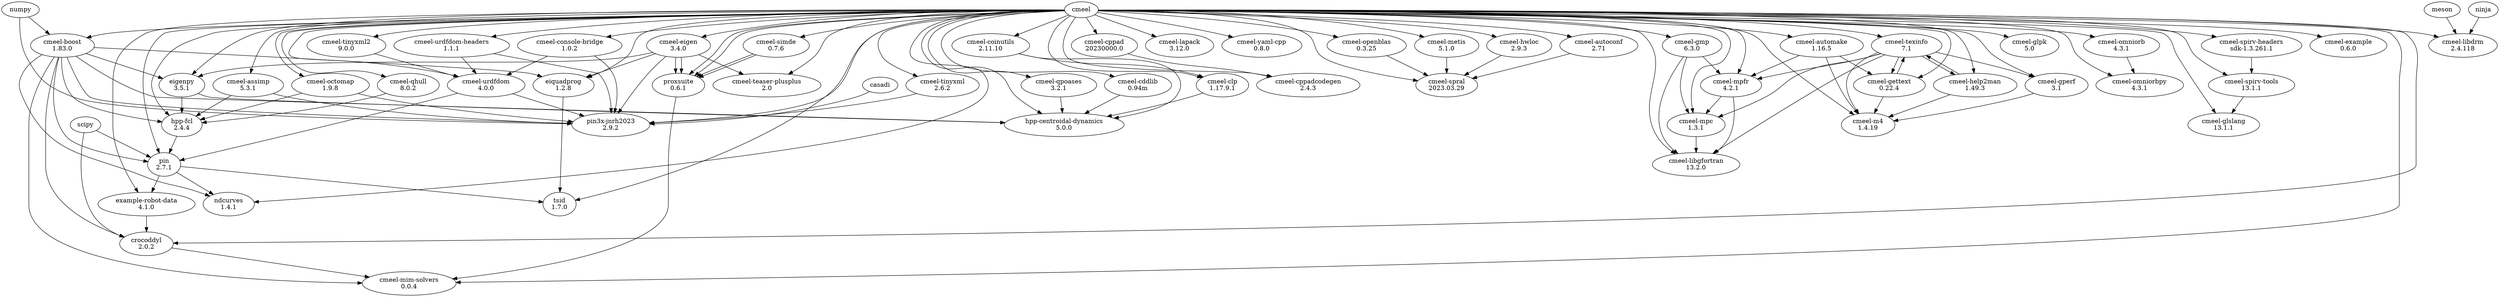 digraph {
	"cmeel-example" [label="cmeel-example
0.6.0" URL="https://github.com/cmake-wheel/cmeel-example"]
	cmeel -> "cmeel-example"
	"cmeel-boost" [label="cmeel-boost
1.83.0" URL="https://github.com/cmake-wheel/cmeel-boost"]
	cmeel -> "cmeel-boost"
	numpy -> "cmeel-boost"
	"cmeel-eigen" [label="cmeel-eigen
3.4.0" URL="https://github.com/cmake-wheel/cmeel-eigen"]
	cmeel -> "cmeel-eigen"
	eigenpy [label="eigenpy
3.5.1" URL="https://github.com/cmake-wheel/eigenpy"]
	cmeel -> eigenpy
	"cmeel-boost" -> eigenpy
	"cmeel-eigen" -> eigenpy
	"hpp-fcl" [label="hpp-fcl
2.4.4" URL="https://github.com/cmake-wheel/hpp-fcl"]
	cmeel -> "hpp-fcl"
	"cmeel-assimp" -> "hpp-fcl"
	"cmeel-boost" -> "hpp-fcl"
	"cmeel-octomap" -> "hpp-fcl"
	"cmeel-qhull" -> "hpp-fcl"
	eigenpy -> "hpp-fcl"
	"cmeel-assimp" [label="cmeel-assimp
5.3.1" URL="https://github.com/cmake-wheel/cmeel-assimp"]
	cmeel -> "cmeel-assimp"
	"cmeel-octomap" [label="cmeel-octomap
1.9.8" URL="https://github.com/cmake-wheel/cmeel-octomap"]
	cmeel -> "cmeel-octomap"
	"cmeel-urdfdom-headers" [label="cmeel-urdfdom-headers
1.1.1" URL="https://github.com/cmake-wheel/cmeel-urdfdom-headers"]
	cmeel -> "cmeel-urdfdom-headers"
	"cmeel-urdfdom" [label="cmeel-urdfdom
4.0.0" URL="https://github.com/cmake-wheel/cmeel-urdfdom"]
	cmeel -> "cmeel-urdfdom"
	"cmeel-console-bridge" -> "cmeel-urdfdom"
	"cmeel-tinyxml2" -> "cmeel-urdfdom"
	"cmeel-urdfdom-headers" -> "cmeel-urdfdom"
	"cmeel-console-bridge" [label="cmeel-console-bridge
1.0.2" URL="https://github.com/cmake-wheel/cmeel-console-bridge"]
	cmeel -> "cmeel-console-bridge"
	"cmeel-tinyxml" [label="cmeel-tinyxml
2.6.2" URL="https://github.com/cmake-wheel/cmeel-tinyxml"]
	cmeel -> "cmeel-tinyxml"
	pin [label="pin
2.7.1" URL="https://github.com/cmake-wheel/pinocchio"]
	cmeel -> pin
	"cmeel-boost" -> pin
	"cmeel-urdfdom" -> pin
	"hpp-fcl" -> pin
	scipy -> pin
	"example-robot-data" [label="example-robot-data
4.1.0" URL="https://github.com/cmake-wheel/example-robot-data"]
	cmeel -> "example-robot-data"
	pin -> "example-robot-data"
	tsid [label="tsid
1.7.0" URL="https://github.com/cmake-wheel/tsid"]
	cmeel -> tsid
	eiquadprog -> tsid
	pin -> tsid
	crocoddyl [label="crocoddyl
2.0.2" URL="https://github.com/cmake-wheel/crocoddyl"]
	cmeel -> crocoddyl
	"cmeel-boost" -> crocoddyl
	"example-robot-data" -> crocoddyl
	scipy -> crocoddyl
	eiquadprog [label="eiquadprog
1.2.8" URL="https://github.com/cmake-wheel/eiquadprog"]
	cmeel -> eiquadprog
	"cmeel-boost" -> eiquadprog
	"cmeel-eigen" -> eiquadprog
	ndcurves [label="ndcurves
1.4.1" URL="https://github.com/cmake-wheel/ndcurves"]
	cmeel -> ndcurves
	"cmeel-boost" -> ndcurves
	pin -> ndcurves
	"cmeel-cppad" [label="cmeel-cppad
20230000.0" URL="https://github.com/cmake-wheel/cmeel-cppad"]
	cmeel -> "cmeel-cppad"
	"cmeel-cppadcodegen" [label="cmeel-cppadcodegen
2.4.3" URL="https://github.com/cmake-wheel/cmeel-cppadcodegen"]
	cmeel -> "cmeel-cppadcodegen"
	"cmeel-cppad" -> "cmeel-cppadcodegen"
	"cmeel-simde" [label="cmeel-simde
0.7.6" URL="https://github.com/cmake-wheel/cmeel-simde"]
	cmeel -> "cmeel-simde"
	"cmeel-lapack" [label="cmeel-lapack
3.12.0" URL="https://github.com/cmake-wheel/cmeel-lapack"]
	cmeel -> "cmeel-lapack"
	"cmeel-qhull" [label="cmeel-qhull
8.0.2" URL="https://github.com/cmake-wheel/cmeel-qhull"]
	cmeel -> "cmeel-qhull"
	"cmeel-yaml-cpp" [label="cmeel-yaml-cpp
0.8.0" URL="https://github.com/cmake-wheel/cmeel-yaml-cpp"]
	cmeel -> "cmeel-yaml-cpp"
	"cmeel-openblas" [label="cmeel-openblas
0.3.25" URL="https://github.com/cmake-wheel/cmeel-openblas"]
	cmeel -> "cmeel-openblas"
	"cmeel-tinyxml2" [label="cmeel-tinyxml2
9.0.0" URL="https://github.com/cmake-wheel/cmeel-tinyxml2"]
	cmeel -> "cmeel-tinyxml2"
	"cmeel-gmp" [label="cmeel-gmp
6.3.0" URL="https://github.com/cmake-wheel/cmeel-gmp"]
	cmeel -> "cmeel-gmp"
	"cmeel-texinfo" [label="cmeel-texinfo
7.1" URL="https://github.com/cmake-wheel/cmeel-texinfo"]
	cmeel -> "cmeel-texinfo"
	"cmeel-gettext" -> "cmeel-texinfo"
	"cmeel-help2man" -> "cmeel-texinfo"
	"cmeel-gperf" [label="cmeel-gperf
3.1" URL="https://github.com/cmake-wheel/cmeel-gperf"]
	cmeel -> "cmeel-gperf"
	"cmeel-texinfo" -> "cmeel-gperf"
	"cmeel-gettext" [label="cmeel-gettext
0.22.4" URL="https://github.com/cmake-wheel/cmeel-gettext"]
	cmeel -> "cmeel-gettext"
	"cmeel-automake" -> "cmeel-gettext"
	"cmeel-texinfo" -> "cmeel-gettext"
	"cmeel-mpfr" [label="cmeel-mpfr
4.2.1" URL="https://github.com/cmake-wheel/cmeel-mpfr"]
	cmeel -> "cmeel-mpfr"
	"cmeel-automake" -> "cmeel-mpfr"
	"cmeel-gmp" -> "cmeel-mpfr"
	"cmeel-texinfo" -> "cmeel-mpfr"
	"cmeel-mpc" [label="cmeel-mpc
1.3.1" URL="https://github.com/cmake-wheel/cmeel-mpc"]
	cmeel -> "cmeel-mpc"
	"cmeel-gmp" -> "cmeel-mpc"
	"cmeel-mpfr" -> "cmeel-mpc"
	"cmeel-texinfo" -> "cmeel-mpc"
	"cmeel-metis" [label="cmeel-metis
5.1.0" URL="https://github.com/cmake-wheel/cmeel-metis"]
	cmeel -> "cmeel-metis"
	"cmeel-hwloc" [label="cmeel-hwloc
2.9.3" URL="https://github.com/cmake-wheel/cmeel-hwloc"]
	cmeel -> "cmeel-hwloc"
	"cmeel-spral" [label="cmeel-spral
2023.03.29" URL="https://github.com/cmake-wheel/cmeel-spral"]
	cmeel -> "cmeel-spral"
	"cmeel-autoconf" -> "cmeel-spral"
	"cmeel-hwloc" -> "cmeel-spral"
	"cmeel-metis" -> "cmeel-spral"
	"cmeel-openblas" -> "cmeel-spral"
	"pin3x-jnrh2023" [label="pin3x-jnrh2023
2.9.2" URL="https://github.com/cmake-wheel/pin3x-jnrh"]
	casadi -> "pin3x-jnrh2023"
	cmeel -> "pin3x-jnrh2023"
	"cmeel-assimp" -> "pin3x-jnrh2023"
	"cmeel-boost" -> "pin3x-jnrh2023"
	"cmeel-console-bridge" -> "pin3x-jnrh2023"
	"cmeel-eigen" -> "pin3x-jnrh2023"
	"cmeel-octomap" -> "pin3x-jnrh2023"
	"cmeel-tinyxml" -> "pin3x-jnrh2023"
	"cmeel-urdfdom" -> "pin3x-jnrh2023"
	"cmeel-urdfdom-headers" -> "pin3x-jnrh2023"
	numpy -> "pin3x-jnrh2023"
	"cmeel-help2man" [label="cmeel-help2man
1.49.3" URL="https://github.com/cmake-wheel/cmeel-help2man"]
	cmeel -> "cmeel-help2man"
	"cmeel-texinfo" -> "cmeel-help2man"
	"cmeel-m4" [label="cmeel-m4
1.4.19" URL="https://github.com/cmake-wheel/cmeel-m4"]
	cmeel -> "cmeel-m4"
	"cmeel-automake" -> "cmeel-m4"
	"cmeel-gettext" -> "cmeel-m4"
	"cmeel-gperf" -> "cmeel-m4"
	"cmeel-help2man" -> "cmeel-m4"
	"cmeel-texinfo" -> "cmeel-m4"
	"cmeel-autoconf" [label="cmeel-autoconf
2.71" URL="https://github.com/cmake-wheel/cmeel-autoconf"]
	cmeel -> "cmeel-autoconf"
	"cmeel-automake" [label="cmeel-automake
1.16.5" URL="https://github.com/cmake-wheel/cmeel-automake"]
	cmeel -> "cmeel-automake"
	"cmeel-libgfortran" [label="cmeel-libgfortran
13.2.0" URL="https://github.com/cmake-wheel/cmeel-libgfortran"]
	cmeel -> "cmeel-libgfortran"
	"cmeel-gmp" -> "cmeel-libgfortran"
	"cmeel-mpc" -> "cmeel-libgfortran"
	"cmeel-mpfr" -> "cmeel-libgfortran"
	"cmeel-texinfo" -> "cmeel-libgfortran"
	"cmeel-qpoases" [label="cmeel-qpoases
3.2.1" URL="https://github.com/cmake-wheel/cmeel-qpoases"]
	cmeel -> "cmeel-qpoases"
	"cmeel-cddlib" [label="cmeel-cddlib
0.94m" URL="https://github.com/cmake-wheel/cmeel-cddlib"]
	cmeel -> "cmeel-cddlib"
	"cmeel-coinutils" [label="cmeel-coinutils
2.11.10" URL="https://github.com/cmake-wheel/cmeel-coinutils"]
	cmeel -> "cmeel-coinutils"
	"cmeel-clp" [label="cmeel-clp
1.17.9.1" URL="https://github.com/cmake-wheel/cmeel-clp"]
	cmeel -> "cmeel-clp"
	"cmeel-coinutils" -> "cmeel-clp"
	"cmeel-glpk" [label="cmeel-glpk
5.0" URL="https://github.com/cmake-wheel/cmeel-glpk"]
	cmeel -> "cmeel-glpk"
	"cmeel-omniorb" [label="cmeel-omniorb
4.3.1" URL="https://github.com/cmake-wheel/cmeel-omniorb"]
	cmeel -> "cmeel-omniorb"
	"cmeel-omniorbpy" [label="cmeel-omniorbpy
4.3.1" URL="https://github.com/cmake-wheel/cmeel-omniorbpy"]
	cmeel -> "cmeel-omniorbpy"
	"cmeel-omniorb" -> "cmeel-omniorbpy"
	"cmeel-libdrm" [label="cmeel-libdrm
2.4.118" URL="https://github.com/cmake-wheel/cmeel-libdrm"]
	cmeel -> "cmeel-libdrm"
	meson -> "cmeel-libdrm"
	ninja -> "cmeel-libdrm"
	"cmeel-spirv-headers" [label="cmeel-spirv-headers
sdk-1.3.261.1" URL="https://github.com/cmake-wheel/cmeel-spirv-headers"]
	cmeel -> "cmeel-spirv-headers"
	"cmeel-mim-solvers" [label="cmeel-mim-solvers
0.0.4" URL="https://github.com/cmake-wheel/mim_solvers"]
	cmeel -> "cmeel-mim-solvers"
	"cmeel-boost" -> "cmeel-mim-solvers"
	crocoddyl -> "cmeel-mim-solvers"
	proxsuite -> "cmeel-mim-solvers"
	"cmeel-spirv-tools" [label="cmeel-spirv-tools
13.1.1" URL="https://github.com/cmake-wheel/cmeel-spirv-tools"]
	cmeel -> "cmeel-spirv-tools"
	"cmeel-spirv-headers" -> "cmeel-spirv-tools"
	"cmeel-glslang" [label="cmeel-glslang
13.1.1" URL="https://github.com/cmake-wheel/cmeel-glslang"]
	cmeel -> "cmeel-glslang"
	"cmeel-spirv-tools" -> "cmeel-glslang"
	"hpp-centroidal-dynamics" [label="hpp-centroidal-dynamics
5.0.0" URL="https://github.com/cmake-wheel/hpp-centroidal-dynamics"]
	cmeel -> "hpp-centroidal-dynamics"
	"cmeel-boost" -> "hpp-centroidal-dynamics"
	"cmeel-cddlib" -> "hpp-centroidal-dynamics"
	"cmeel-clp" -> "hpp-centroidal-dynamics"
	"cmeel-coinutils" -> "hpp-centroidal-dynamics"
	"cmeel-qpoases" -> "hpp-centroidal-dynamics"
	eigenpy -> "hpp-centroidal-dynamics"
	proxsuite [label="proxsuite
0.6.1" URL="https://github.com/cmake-wheel/proxsuite"]
	cmeel -> proxsuite
	"cmeel-eigen" -> proxsuite
	"cmeel-simde" -> proxsuite
	"cmeel-teaser-plusplus" [label="cmeel-teaser-plusplus
2.0" URL="https://github.com/cmake-wheel/cmeel-teaser-plusplus"]
	cmeel -> "cmeel-teaser-plusplus"
	"cmeel-eigen" -> "cmeel-teaser-plusplus"
	proxsuite [label="proxsuite
0.6.1" URL="https://github.com/Simple-Robotics/proxsuite"]
	cmeel -> proxsuite
	"cmeel-eigen" -> proxsuite
	"cmeel-simde" -> proxsuite
}
